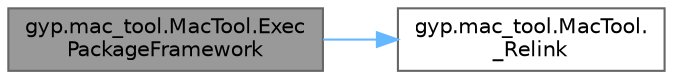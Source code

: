 digraph "gyp.mac_tool.MacTool.ExecPackageFramework"
{
 // LATEX_PDF_SIZE
  bgcolor="transparent";
  edge [fontname=Helvetica,fontsize=10,labelfontname=Helvetica,labelfontsize=10];
  node [fontname=Helvetica,fontsize=10,shape=box,height=0.2,width=0.4];
  rankdir="LR";
  Node1 [id="Node000001",label="gyp.mac_tool.MacTool.Exec\lPackageFramework",height=0.2,width=0.4,color="gray40", fillcolor="grey60", style="filled", fontcolor="black",tooltip=" "];
  Node1 -> Node2 [id="edge1_Node000001_Node000002",color="steelblue1",style="solid",tooltip=" "];
  Node2 [id="Node000002",label="gyp.mac_tool.MacTool.\l_Relink",height=0.2,width=0.4,color="grey40", fillcolor="white", style="filled",URL="$classgyp_1_1mac__tool_1_1_mac_tool.html#aecacb9f21ae9b95fb8917afb53401f48",tooltip=" "];
}
